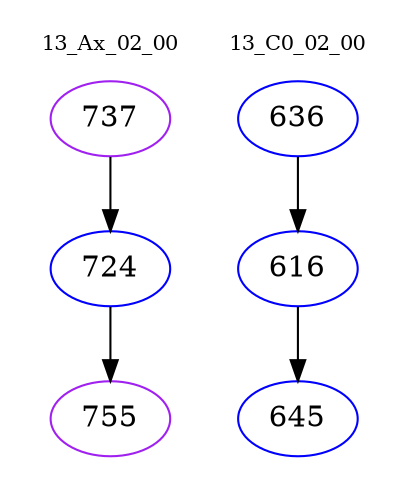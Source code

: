 digraph{
subgraph cluster_0 {
color = white
label = "13_Ax_02_00";
fontsize=10;
T0_737 [label="737", color="purple"]
T0_737 -> T0_724 [color="black"]
T0_724 [label="724", color="blue"]
T0_724 -> T0_755 [color="black"]
T0_755 [label="755", color="purple"]
}
subgraph cluster_1 {
color = white
label = "13_C0_02_00";
fontsize=10;
T1_636 [label="636", color="blue"]
T1_636 -> T1_616 [color="black"]
T1_616 [label="616", color="blue"]
T1_616 -> T1_645 [color="black"]
T1_645 [label="645", color="blue"]
}
}
